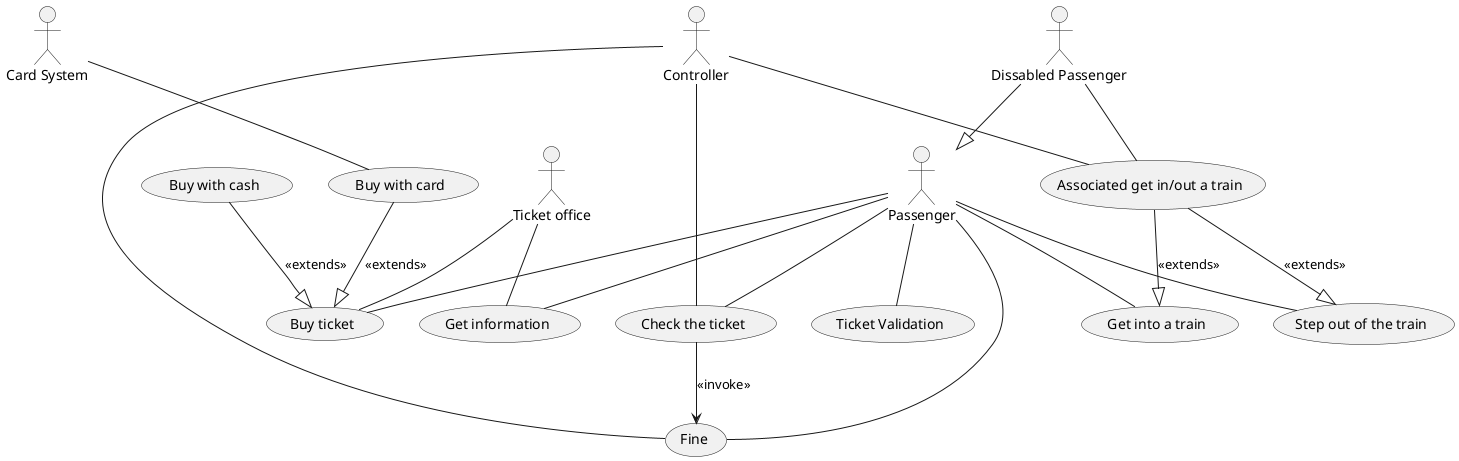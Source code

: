 @startuml

actor Passenger 
actor "Ticket office" as TOffice
actor "Dissabled Passenger" as DissabledPassenger
actor Controller
actor "Card System" as Bank

usecase "Ticket Validation" as validation
usecase "Buy ticket" as buy 
usecase "Get information" as info 
usecase Fine 
usecase "Check the ticket" as checking
usecase "Buy with cash" as cash 
usecase "Buy with card" as card 
usecase "Get into a train" as getIn 
usecase "Step out of the train" as getOut
usecase "Associated get in/out a train" as assInOut

DissabledPassenger --|> Passenger

assInOut --|> getIn :<<extends>>
assInOut --|> getOut :<<extends>>
cash --|> buy : <<extends>>
card --|> buy : <<extends>>
checking --> Fine :<<invoke>>

Passenger -- getIn
Passenger -- getOut
Passenger -- buy
Passenger -- info
Passenger -- checking
Passenger -- Fine
Passenger -- validation

TOffice -- buy
TOffice -- info
Controller -- checking
Controller -- Fine
Controller -- assInOut

Bank -- card
DissabledPassenger -- assInOut

@enduml